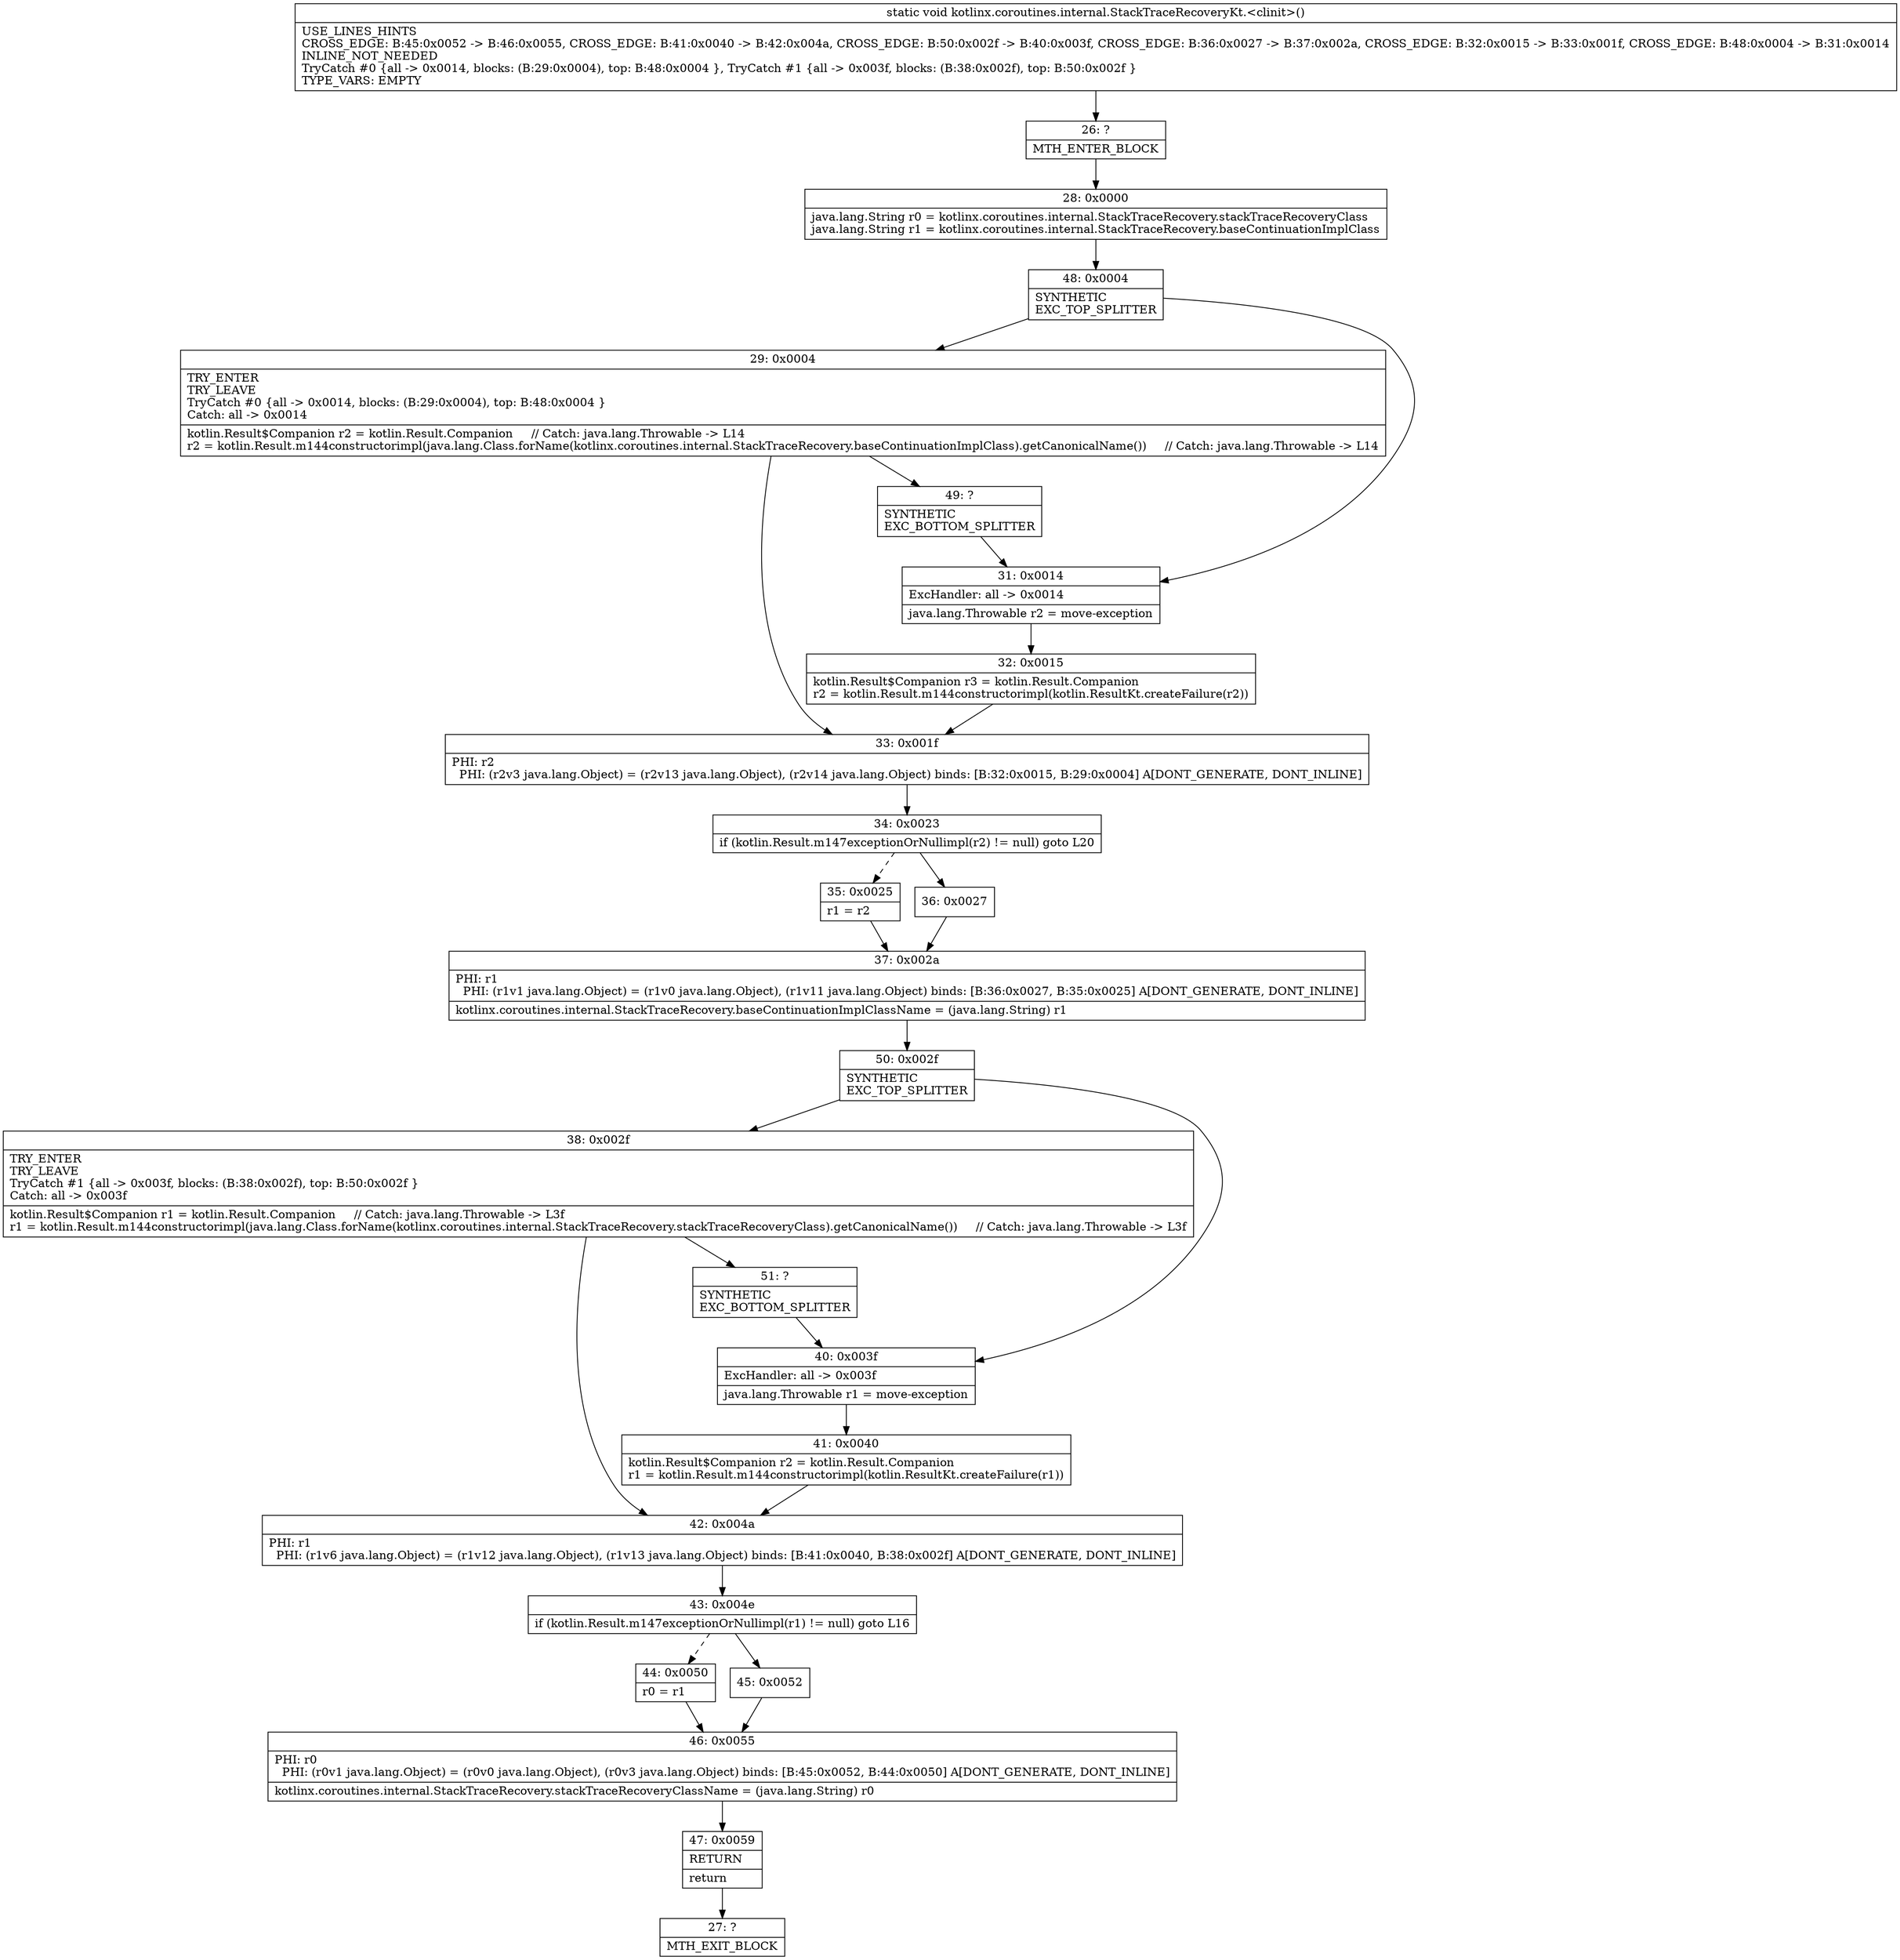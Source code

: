 digraph "CFG forkotlinx.coroutines.internal.StackTraceRecoveryKt.\<clinit\>()V" {
Node_26 [shape=record,label="{26\:\ ?|MTH_ENTER_BLOCK\l}"];
Node_28 [shape=record,label="{28\:\ 0x0000|java.lang.String r0 = kotlinx.coroutines.internal.StackTraceRecovery.stackTraceRecoveryClass\ljava.lang.String r1 = kotlinx.coroutines.internal.StackTraceRecovery.baseContinuationImplClass\l}"];
Node_48 [shape=record,label="{48\:\ 0x0004|SYNTHETIC\lEXC_TOP_SPLITTER\l}"];
Node_29 [shape=record,label="{29\:\ 0x0004|TRY_ENTER\lTRY_LEAVE\lTryCatch #0 \{all \-\> 0x0014, blocks: (B:29:0x0004), top: B:48:0x0004 \}\lCatch: all \-\> 0x0014\l|kotlin.Result$Companion r2 = kotlin.Result.Companion     \/\/ Catch: java.lang.Throwable \-\> L14\lr2 = kotlin.Result.m144constructorimpl(java.lang.Class.forName(kotlinx.coroutines.internal.StackTraceRecovery.baseContinuationImplClass).getCanonicalName())     \/\/ Catch: java.lang.Throwable \-\> L14\l}"];
Node_33 [shape=record,label="{33\:\ 0x001f|PHI: r2 \l  PHI: (r2v3 java.lang.Object) = (r2v13 java.lang.Object), (r2v14 java.lang.Object) binds: [B:32:0x0015, B:29:0x0004] A[DONT_GENERATE, DONT_INLINE]\l}"];
Node_34 [shape=record,label="{34\:\ 0x0023|if (kotlin.Result.m147exceptionOrNullimpl(r2) != null) goto L20\l}"];
Node_35 [shape=record,label="{35\:\ 0x0025|r1 = r2\l}"];
Node_37 [shape=record,label="{37\:\ 0x002a|PHI: r1 \l  PHI: (r1v1 java.lang.Object) = (r1v0 java.lang.Object), (r1v11 java.lang.Object) binds: [B:36:0x0027, B:35:0x0025] A[DONT_GENERATE, DONT_INLINE]\l|kotlinx.coroutines.internal.StackTraceRecovery.baseContinuationImplClassName = (java.lang.String) r1\l}"];
Node_50 [shape=record,label="{50\:\ 0x002f|SYNTHETIC\lEXC_TOP_SPLITTER\l}"];
Node_38 [shape=record,label="{38\:\ 0x002f|TRY_ENTER\lTRY_LEAVE\lTryCatch #1 \{all \-\> 0x003f, blocks: (B:38:0x002f), top: B:50:0x002f \}\lCatch: all \-\> 0x003f\l|kotlin.Result$Companion r1 = kotlin.Result.Companion     \/\/ Catch: java.lang.Throwable \-\> L3f\lr1 = kotlin.Result.m144constructorimpl(java.lang.Class.forName(kotlinx.coroutines.internal.StackTraceRecovery.stackTraceRecoveryClass).getCanonicalName())     \/\/ Catch: java.lang.Throwable \-\> L3f\l}"];
Node_42 [shape=record,label="{42\:\ 0x004a|PHI: r1 \l  PHI: (r1v6 java.lang.Object) = (r1v12 java.lang.Object), (r1v13 java.lang.Object) binds: [B:41:0x0040, B:38:0x002f] A[DONT_GENERATE, DONT_INLINE]\l}"];
Node_43 [shape=record,label="{43\:\ 0x004e|if (kotlin.Result.m147exceptionOrNullimpl(r1) != null) goto L16\l}"];
Node_44 [shape=record,label="{44\:\ 0x0050|r0 = r1\l}"];
Node_46 [shape=record,label="{46\:\ 0x0055|PHI: r0 \l  PHI: (r0v1 java.lang.Object) = (r0v0 java.lang.Object), (r0v3 java.lang.Object) binds: [B:45:0x0052, B:44:0x0050] A[DONT_GENERATE, DONT_INLINE]\l|kotlinx.coroutines.internal.StackTraceRecovery.stackTraceRecoveryClassName = (java.lang.String) r0\l}"];
Node_47 [shape=record,label="{47\:\ 0x0059|RETURN\l|return\l}"];
Node_27 [shape=record,label="{27\:\ ?|MTH_EXIT_BLOCK\l}"];
Node_45 [shape=record,label="{45\:\ 0x0052}"];
Node_51 [shape=record,label="{51\:\ ?|SYNTHETIC\lEXC_BOTTOM_SPLITTER\l}"];
Node_40 [shape=record,label="{40\:\ 0x003f|ExcHandler: all \-\> 0x003f\l|java.lang.Throwable r1 = move\-exception\l}"];
Node_41 [shape=record,label="{41\:\ 0x0040|kotlin.Result$Companion r2 = kotlin.Result.Companion\lr1 = kotlin.Result.m144constructorimpl(kotlin.ResultKt.createFailure(r1))\l}"];
Node_36 [shape=record,label="{36\:\ 0x0027}"];
Node_49 [shape=record,label="{49\:\ ?|SYNTHETIC\lEXC_BOTTOM_SPLITTER\l}"];
Node_31 [shape=record,label="{31\:\ 0x0014|ExcHandler: all \-\> 0x0014\l|java.lang.Throwable r2 = move\-exception\l}"];
Node_32 [shape=record,label="{32\:\ 0x0015|kotlin.Result$Companion r3 = kotlin.Result.Companion\lr2 = kotlin.Result.m144constructorimpl(kotlin.ResultKt.createFailure(r2))\l}"];
MethodNode[shape=record,label="{static void kotlinx.coroutines.internal.StackTraceRecoveryKt.\<clinit\>()  | USE_LINES_HINTS\lCROSS_EDGE: B:45:0x0052 \-\> B:46:0x0055, CROSS_EDGE: B:41:0x0040 \-\> B:42:0x004a, CROSS_EDGE: B:50:0x002f \-\> B:40:0x003f, CROSS_EDGE: B:36:0x0027 \-\> B:37:0x002a, CROSS_EDGE: B:32:0x0015 \-\> B:33:0x001f, CROSS_EDGE: B:48:0x0004 \-\> B:31:0x0014\lINLINE_NOT_NEEDED\lTryCatch #0 \{all \-\> 0x0014, blocks: (B:29:0x0004), top: B:48:0x0004 \}, TryCatch #1 \{all \-\> 0x003f, blocks: (B:38:0x002f), top: B:50:0x002f \}\lTYPE_VARS: EMPTY\l}"];
MethodNode -> Node_26;Node_26 -> Node_28;
Node_28 -> Node_48;
Node_48 -> Node_29;
Node_48 -> Node_31;
Node_29 -> Node_33;
Node_29 -> Node_49;
Node_33 -> Node_34;
Node_34 -> Node_35[style=dashed];
Node_34 -> Node_36;
Node_35 -> Node_37;
Node_37 -> Node_50;
Node_50 -> Node_38;
Node_50 -> Node_40;
Node_38 -> Node_42;
Node_38 -> Node_51;
Node_42 -> Node_43;
Node_43 -> Node_44[style=dashed];
Node_43 -> Node_45;
Node_44 -> Node_46;
Node_46 -> Node_47;
Node_47 -> Node_27;
Node_45 -> Node_46;
Node_51 -> Node_40;
Node_40 -> Node_41;
Node_41 -> Node_42;
Node_36 -> Node_37;
Node_49 -> Node_31;
Node_31 -> Node_32;
Node_32 -> Node_33;
}

